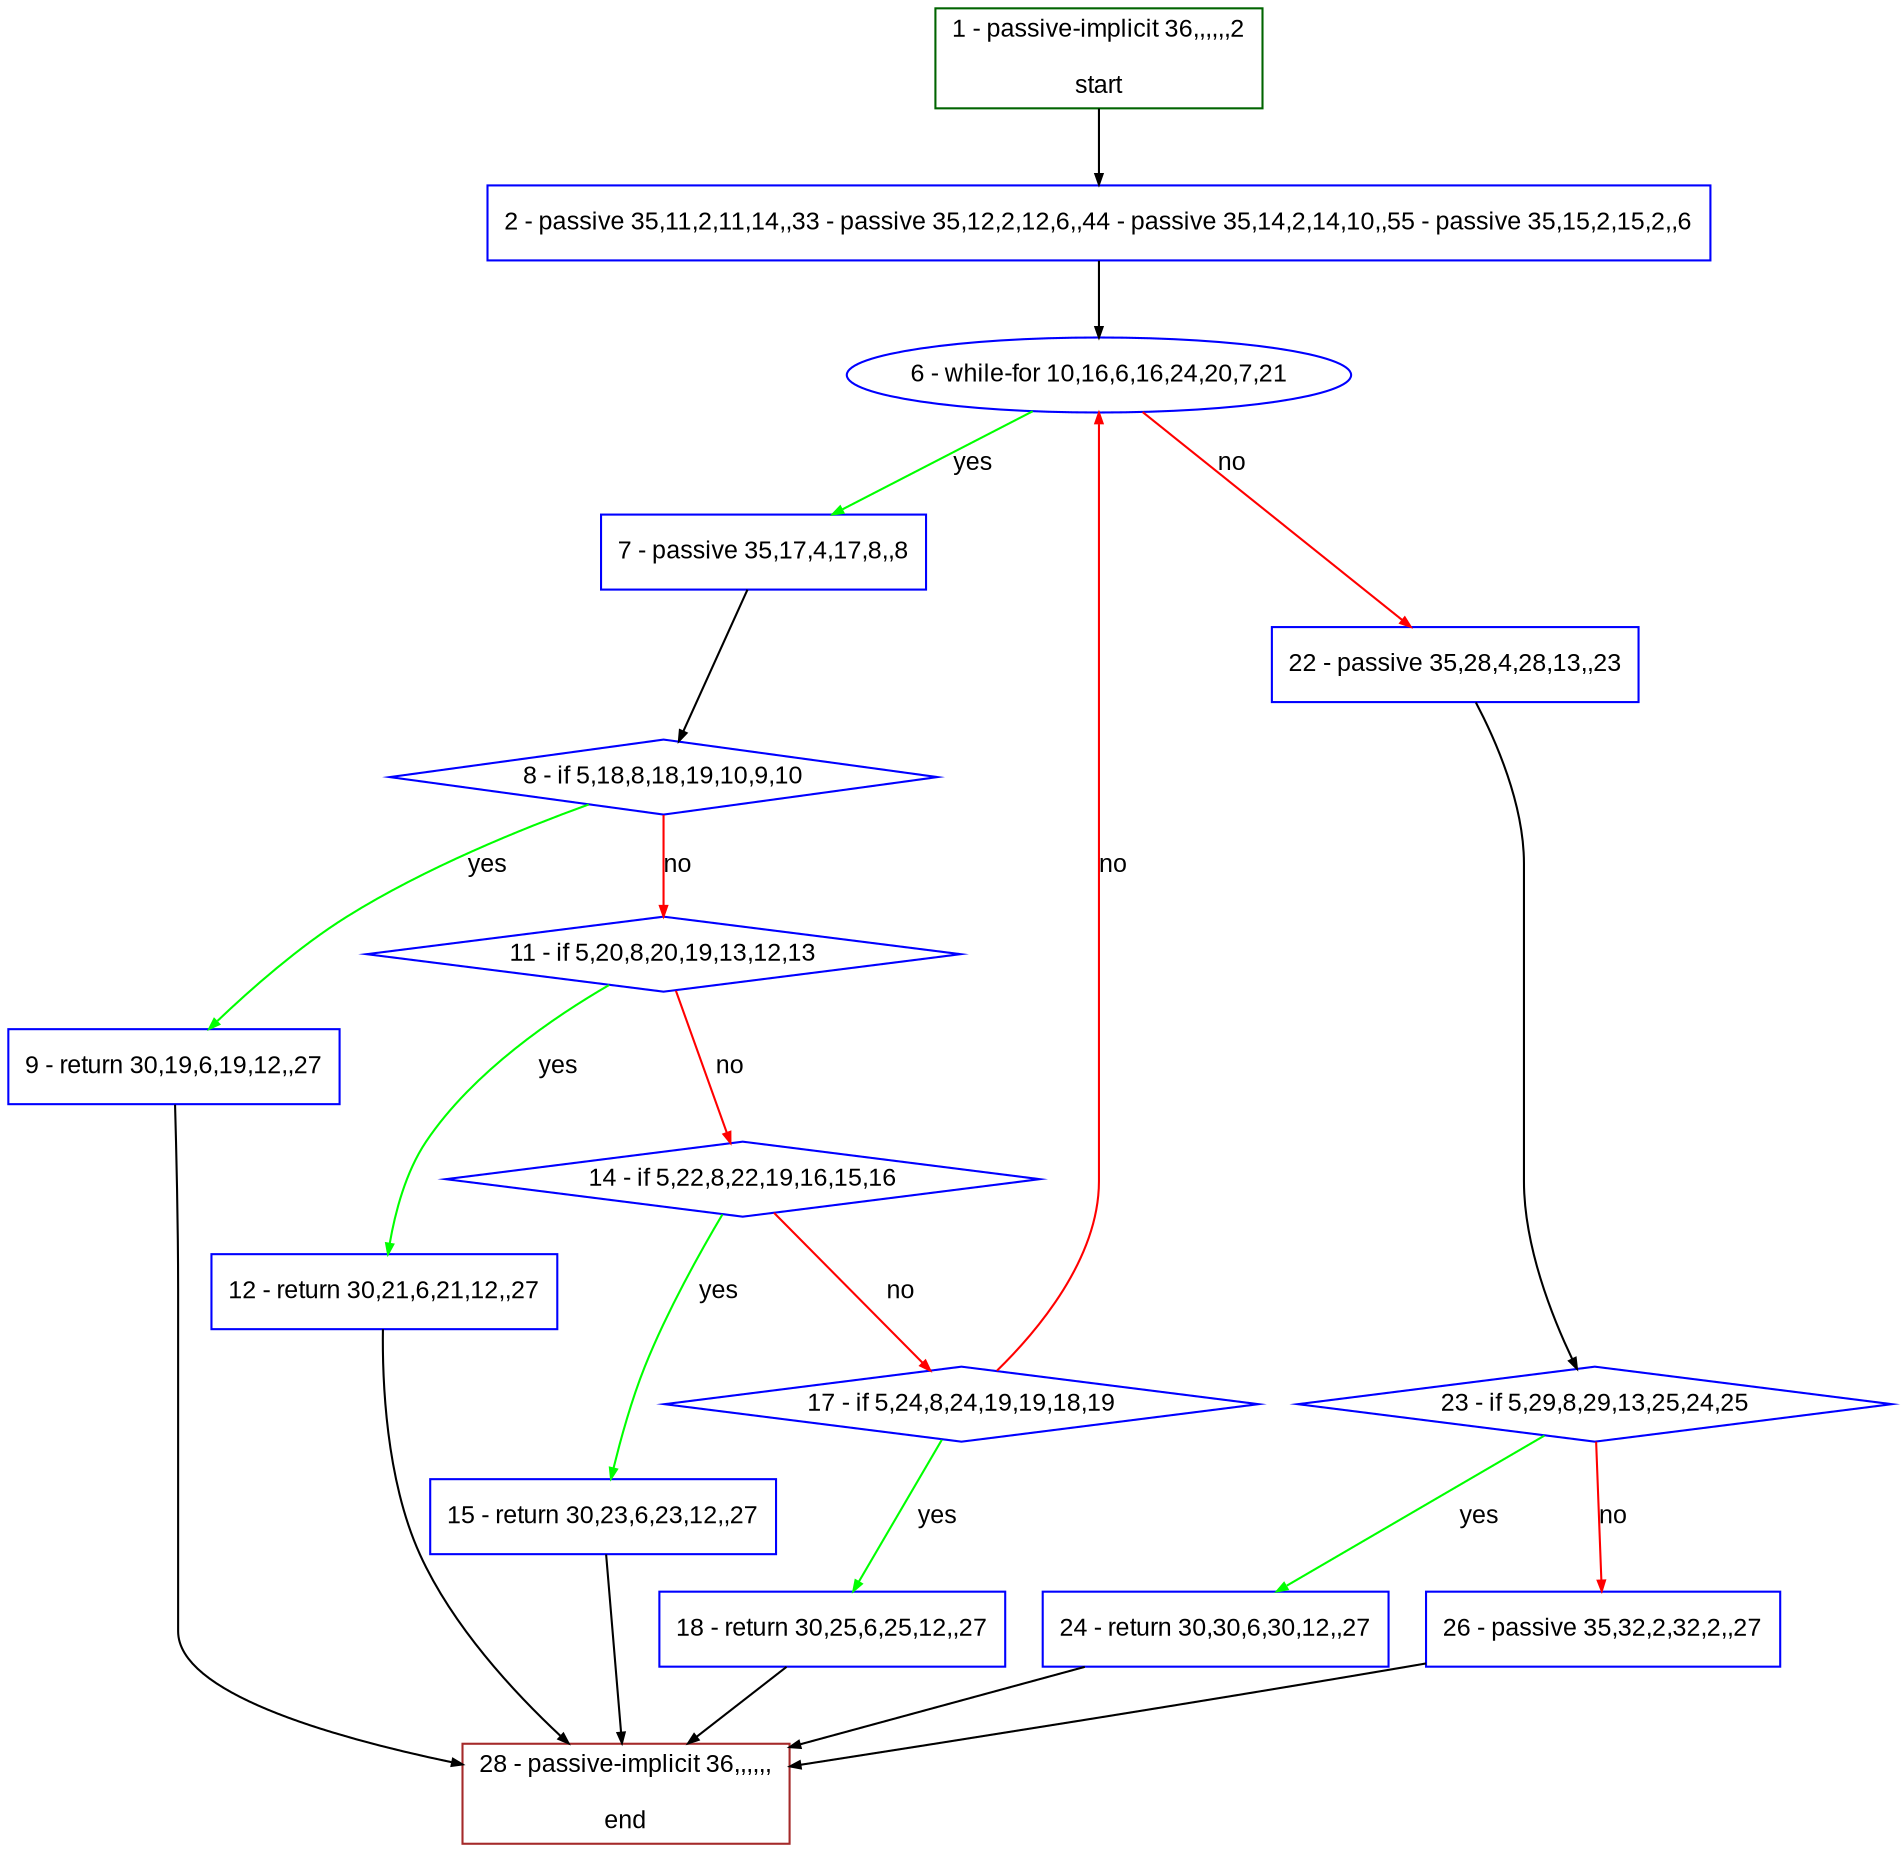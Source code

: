 digraph "" {
  graph [bgcolor="white", fillcolor="#FFFFCC", pack="true", packmode="clust", fontname="Arial", label="", fontsize="12", compound="true", style="rounded,filled"];
  node [node_initialized="no", fillcolor="white", fontname="Arial", label="", color="grey", fontsize="12", fixedsize="false", compound="true", shape="rectangle", style="filled"];
  edge [arrowtail="none", lhead="", fontcolor="black", fontname="Arial", label="", color="black", fontsize="12", arrowhead="normal", arrowsize="0.5", compound="true", ltail="", dir="forward"];
  __N1 [fillcolor="#ffffff", label="2 - passive 35,11,2,11,14,,33 - passive 35,12,2,12,6,,44 - passive 35,14,2,14,10,,55 - passive 35,15,2,15,2,,6", color="#0000ff", shape="box", style="filled"];
  __N2 [fillcolor="#ffffff", label="1 - passive-implicit 36,,,,,,2\n\nstart", color="#006400", shape="box", style="filled"];
  __N3 [fillcolor="#ffffff", label="6 - while-for 10,16,6,16,24,20,7,21", color="#0000ff", shape="oval", style="filled"];
  __N4 [fillcolor="#ffffff", label="7 - passive 35,17,4,17,8,,8", color="#0000ff", shape="box", style="filled"];
  __N5 [fillcolor="#ffffff", label="22 - passive 35,28,4,28,13,,23", color="#0000ff", shape="box", style="filled"];
  __N6 [fillcolor="#ffffff", label="8 - if 5,18,8,18,19,10,9,10", color="#0000ff", shape="diamond", style="filled"];
  __N7 [fillcolor="#ffffff", label="9 - return 30,19,6,19,12,,27", color="#0000ff", shape="box", style="filled"];
  __N8 [fillcolor="#ffffff", label="11 - if 5,20,8,20,19,13,12,13", color="#0000ff", shape="diamond", style="filled"];
  __N9 [fillcolor="#ffffff", label="28 - passive-implicit 36,,,,,,\n\nend", color="#a52a2a", shape="box", style="filled"];
  __N10 [fillcolor="#ffffff", label="12 - return 30,21,6,21,12,,27", color="#0000ff", shape="box", style="filled"];
  __N11 [fillcolor="#ffffff", label="14 - if 5,22,8,22,19,16,15,16", color="#0000ff", shape="diamond", style="filled"];
  __N12 [fillcolor="#ffffff", label="15 - return 30,23,6,23,12,,27", color="#0000ff", shape="box", style="filled"];
  __N13 [fillcolor="#ffffff", label="17 - if 5,24,8,24,19,19,18,19", color="#0000ff", shape="diamond", style="filled"];
  __N14 [fillcolor="#ffffff", label="18 - return 30,25,6,25,12,,27", color="#0000ff", shape="box", style="filled"];
  __N15 [fillcolor="#ffffff", label="23 - if 5,29,8,29,13,25,24,25", color="#0000ff", shape="diamond", style="filled"];
  __N16 [fillcolor="#ffffff", label="24 - return 30,30,6,30,12,,27", color="#0000ff", shape="box", style="filled"];
  __N17 [fillcolor="#ffffff", label="26 - passive 35,32,2,32,2,,27", color="#0000ff", shape="box", style="filled"];
  __N2 -> __N1 [arrowtail="none", color="#000000", label="", arrowhead="normal", dir="forward"];
  __N1 -> __N3 [arrowtail="none", color="#000000", label="", arrowhead="normal", dir="forward"];
  __N3 -> __N4 [arrowtail="none", color="#00ff00", label="yes", arrowhead="normal", dir="forward"];
  __N3 -> __N5 [arrowtail="none", color="#ff0000", label="no", arrowhead="normal", dir="forward"];
  __N4 -> __N6 [arrowtail="none", color="#000000", label="", arrowhead="normal", dir="forward"];
  __N6 -> __N7 [arrowtail="none", color="#00ff00", label="yes", arrowhead="normal", dir="forward"];
  __N6 -> __N8 [arrowtail="none", color="#ff0000", label="no", arrowhead="normal", dir="forward"];
  __N7 -> __N9 [arrowtail="none", color="#000000", label="", arrowhead="normal", dir="forward"];
  __N8 -> __N10 [arrowtail="none", color="#00ff00", label="yes", arrowhead="normal", dir="forward"];
  __N8 -> __N11 [arrowtail="none", color="#ff0000", label="no", arrowhead="normal", dir="forward"];
  __N10 -> __N9 [arrowtail="none", color="#000000", label="", arrowhead="normal", dir="forward"];
  __N11 -> __N12 [arrowtail="none", color="#00ff00", label="yes", arrowhead="normal", dir="forward"];
  __N11 -> __N13 [arrowtail="none", color="#ff0000", label="no", arrowhead="normal", dir="forward"];
  __N12 -> __N9 [arrowtail="none", color="#000000", label="", arrowhead="normal", dir="forward"];
  __N13 -> __N3 [arrowtail="none", color="#ff0000", label="no", arrowhead="normal", dir="forward"];
  __N13 -> __N14 [arrowtail="none", color="#00ff00", label="yes", arrowhead="normal", dir="forward"];
  __N14 -> __N9 [arrowtail="none", color="#000000", label="", arrowhead="normal", dir="forward"];
  __N5 -> __N15 [arrowtail="none", color="#000000", label="", arrowhead="normal", dir="forward"];
  __N15 -> __N16 [arrowtail="none", color="#00ff00", label="yes", arrowhead="normal", dir="forward"];
  __N15 -> __N17 [arrowtail="none", color="#ff0000", label="no", arrowhead="normal", dir="forward"];
  __N16 -> __N9 [arrowtail="none", color="#000000", label="", arrowhead="normal", dir="forward"];
  __N17 -> __N9 [arrowtail="none", color="#000000", label="", arrowhead="normal", dir="forward"];
}
